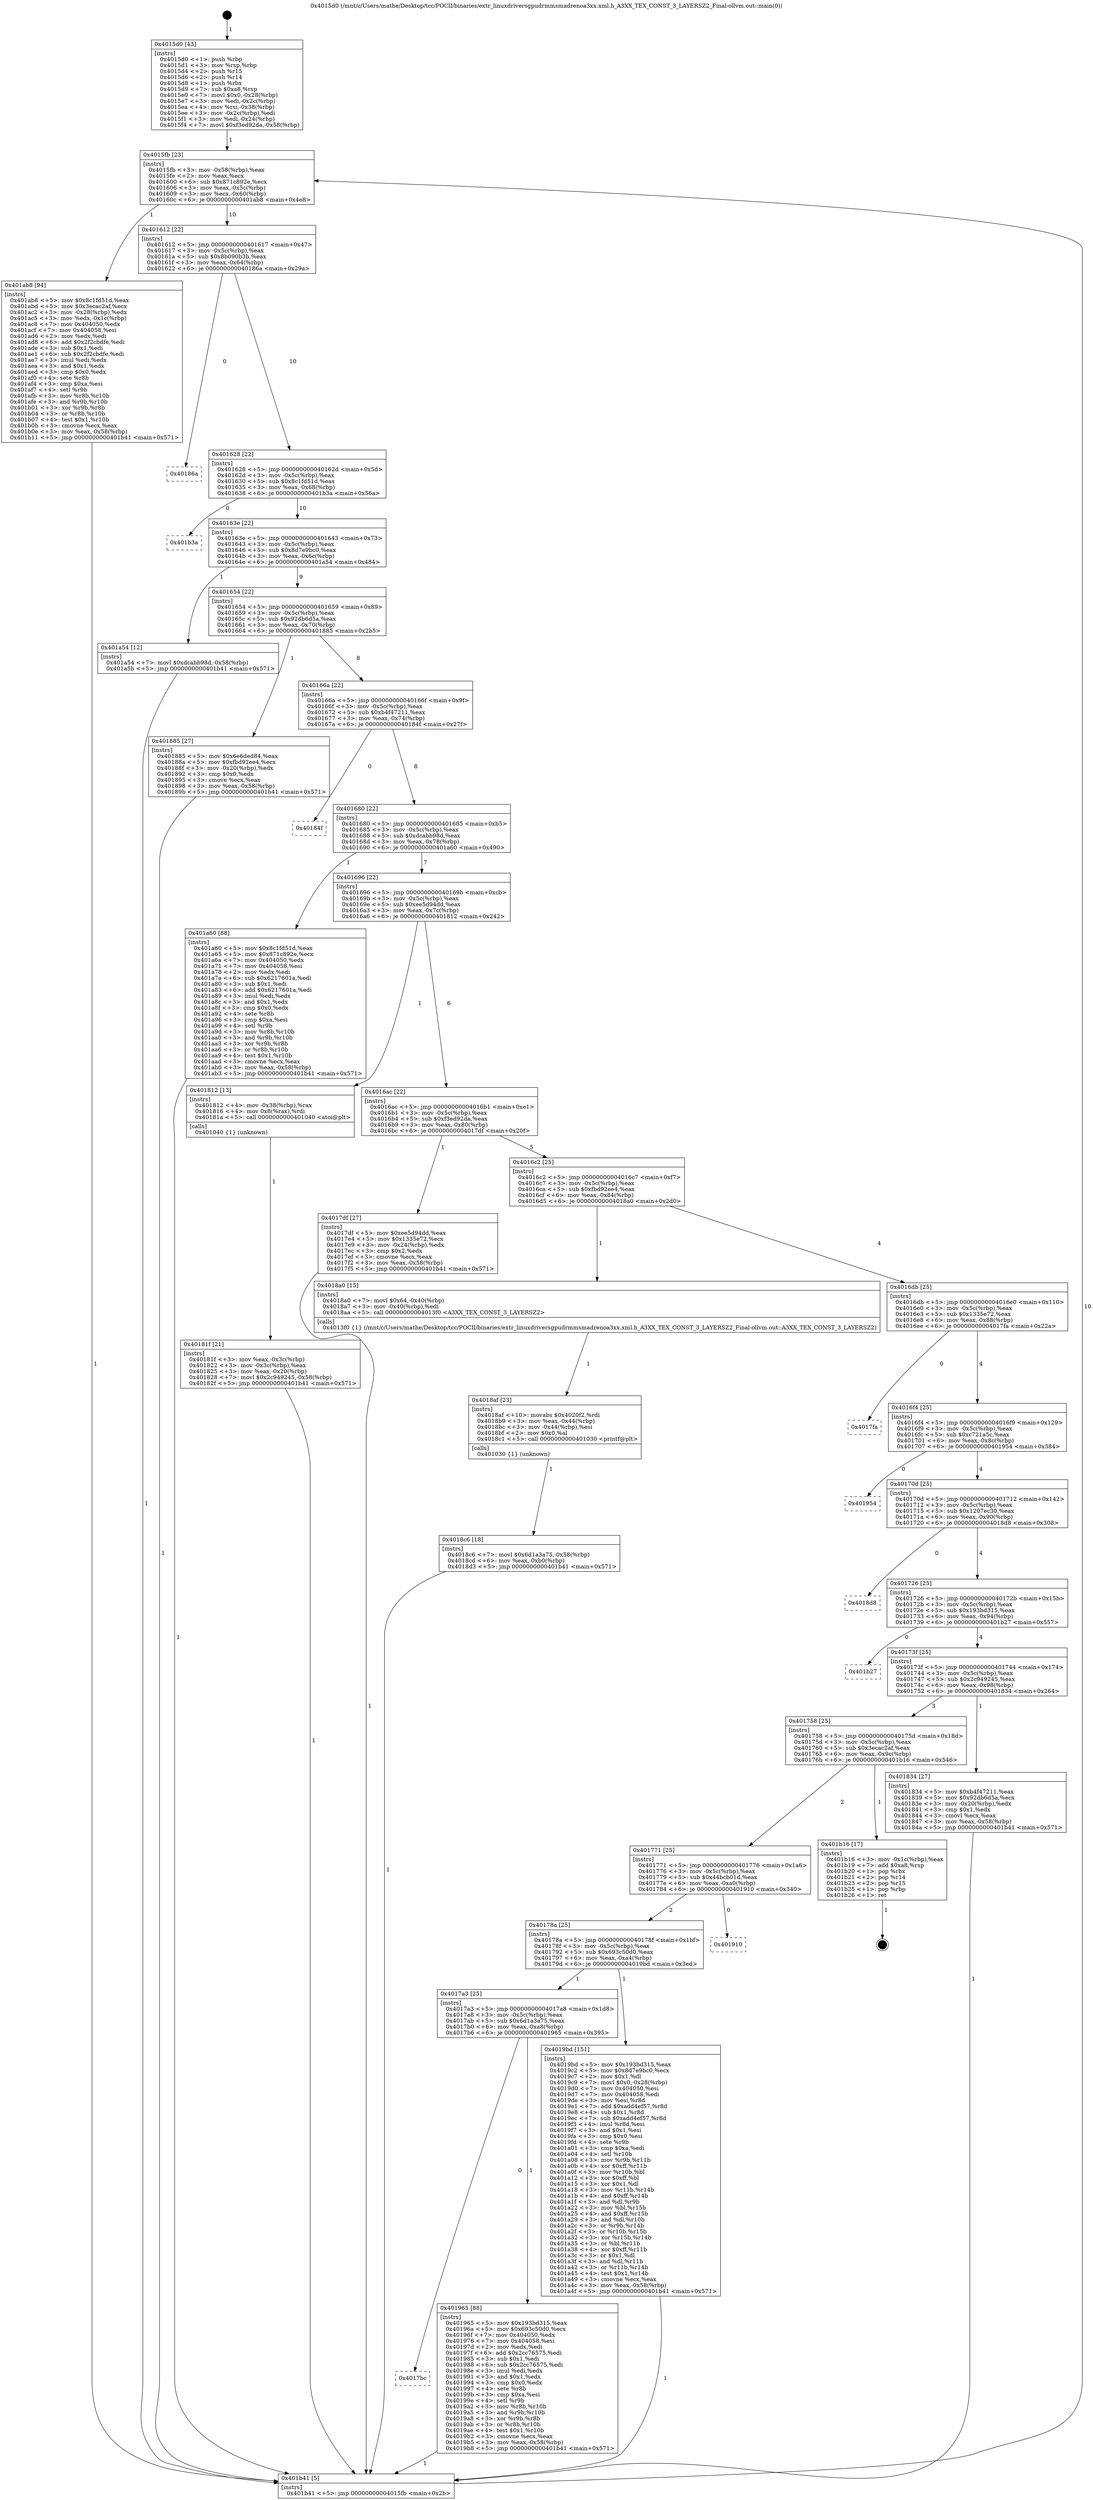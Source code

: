 digraph "0x4015d0" {
  label = "0x4015d0 (/mnt/c/Users/mathe/Desktop/tcc/POCII/binaries/extr_linuxdriversgpudrmmsmadrenoa3xx.xml.h_A3XX_TEX_CONST_3_LAYERSZ2_Final-ollvm.out::main(0))"
  labelloc = "t"
  node[shape=record]

  Entry [label="",width=0.3,height=0.3,shape=circle,fillcolor=black,style=filled]
  "0x4015fb" [label="{
     0x4015fb [23]\l
     | [instrs]\l
     &nbsp;&nbsp;0x4015fb \<+3\>: mov -0x58(%rbp),%eax\l
     &nbsp;&nbsp;0x4015fe \<+2\>: mov %eax,%ecx\l
     &nbsp;&nbsp;0x401600 \<+6\>: sub $0x871c892e,%ecx\l
     &nbsp;&nbsp;0x401606 \<+3\>: mov %eax,-0x5c(%rbp)\l
     &nbsp;&nbsp;0x401609 \<+3\>: mov %ecx,-0x60(%rbp)\l
     &nbsp;&nbsp;0x40160c \<+6\>: je 0000000000401ab8 \<main+0x4e8\>\l
  }"]
  "0x401ab8" [label="{
     0x401ab8 [94]\l
     | [instrs]\l
     &nbsp;&nbsp;0x401ab8 \<+5\>: mov $0x8c1fd51d,%eax\l
     &nbsp;&nbsp;0x401abd \<+5\>: mov $0x3ecac2af,%ecx\l
     &nbsp;&nbsp;0x401ac2 \<+3\>: mov -0x28(%rbp),%edx\l
     &nbsp;&nbsp;0x401ac5 \<+3\>: mov %edx,-0x1c(%rbp)\l
     &nbsp;&nbsp;0x401ac8 \<+7\>: mov 0x404050,%edx\l
     &nbsp;&nbsp;0x401acf \<+7\>: mov 0x404058,%esi\l
     &nbsp;&nbsp;0x401ad6 \<+2\>: mov %edx,%edi\l
     &nbsp;&nbsp;0x401ad8 \<+6\>: add $0x2f2cbdfe,%edi\l
     &nbsp;&nbsp;0x401ade \<+3\>: sub $0x1,%edi\l
     &nbsp;&nbsp;0x401ae1 \<+6\>: sub $0x2f2cbdfe,%edi\l
     &nbsp;&nbsp;0x401ae7 \<+3\>: imul %edi,%edx\l
     &nbsp;&nbsp;0x401aea \<+3\>: and $0x1,%edx\l
     &nbsp;&nbsp;0x401aed \<+3\>: cmp $0x0,%edx\l
     &nbsp;&nbsp;0x401af0 \<+4\>: sete %r8b\l
     &nbsp;&nbsp;0x401af4 \<+3\>: cmp $0xa,%esi\l
     &nbsp;&nbsp;0x401af7 \<+4\>: setl %r9b\l
     &nbsp;&nbsp;0x401afb \<+3\>: mov %r8b,%r10b\l
     &nbsp;&nbsp;0x401afe \<+3\>: and %r9b,%r10b\l
     &nbsp;&nbsp;0x401b01 \<+3\>: xor %r9b,%r8b\l
     &nbsp;&nbsp;0x401b04 \<+3\>: or %r8b,%r10b\l
     &nbsp;&nbsp;0x401b07 \<+4\>: test $0x1,%r10b\l
     &nbsp;&nbsp;0x401b0b \<+3\>: cmovne %ecx,%eax\l
     &nbsp;&nbsp;0x401b0e \<+3\>: mov %eax,-0x58(%rbp)\l
     &nbsp;&nbsp;0x401b11 \<+5\>: jmp 0000000000401b41 \<main+0x571\>\l
  }"]
  "0x401612" [label="{
     0x401612 [22]\l
     | [instrs]\l
     &nbsp;&nbsp;0x401612 \<+5\>: jmp 0000000000401617 \<main+0x47\>\l
     &nbsp;&nbsp;0x401617 \<+3\>: mov -0x5c(%rbp),%eax\l
     &nbsp;&nbsp;0x40161a \<+5\>: sub $0x8b090b3b,%eax\l
     &nbsp;&nbsp;0x40161f \<+3\>: mov %eax,-0x64(%rbp)\l
     &nbsp;&nbsp;0x401622 \<+6\>: je 000000000040186a \<main+0x29a\>\l
  }"]
  Exit [label="",width=0.3,height=0.3,shape=circle,fillcolor=black,style=filled,peripheries=2]
  "0x40186a" [label="{
     0x40186a\l
  }", style=dashed]
  "0x401628" [label="{
     0x401628 [22]\l
     | [instrs]\l
     &nbsp;&nbsp;0x401628 \<+5\>: jmp 000000000040162d \<main+0x5d\>\l
     &nbsp;&nbsp;0x40162d \<+3\>: mov -0x5c(%rbp),%eax\l
     &nbsp;&nbsp;0x401630 \<+5\>: sub $0x8c1fd51d,%eax\l
     &nbsp;&nbsp;0x401635 \<+3\>: mov %eax,-0x68(%rbp)\l
     &nbsp;&nbsp;0x401638 \<+6\>: je 0000000000401b3a \<main+0x56a\>\l
  }"]
  "0x4017bc" [label="{
     0x4017bc\l
  }", style=dashed]
  "0x401b3a" [label="{
     0x401b3a\l
  }", style=dashed]
  "0x40163e" [label="{
     0x40163e [22]\l
     | [instrs]\l
     &nbsp;&nbsp;0x40163e \<+5\>: jmp 0000000000401643 \<main+0x73\>\l
     &nbsp;&nbsp;0x401643 \<+3\>: mov -0x5c(%rbp),%eax\l
     &nbsp;&nbsp;0x401646 \<+5\>: sub $0x8d7e9bc0,%eax\l
     &nbsp;&nbsp;0x40164b \<+3\>: mov %eax,-0x6c(%rbp)\l
     &nbsp;&nbsp;0x40164e \<+6\>: je 0000000000401a54 \<main+0x484\>\l
  }"]
  "0x401965" [label="{
     0x401965 [88]\l
     | [instrs]\l
     &nbsp;&nbsp;0x401965 \<+5\>: mov $0x193bd315,%eax\l
     &nbsp;&nbsp;0x40196a \<+5\>: mov $0x693c50d0,%ecx\l
     &nbsp;&nbsp;0x40196f \<+7\>: mov 0x404050,%edx\l
     &nbsp;&nbsp;0x401976 \<+7\>: mov 0x404058,%esi\l
     &nbsp;&nbsp;0x40197d \<+2\>: mov %edx,%edi\l
     &nbsp;&nbsp;0x40197f \<+6\>: add $0x2cc76575,%edi\l
     &nbsp;&nbsp;0x401985 \<+3\>: sub $0x1,%edi\l
     &nbsp;&nbsp;0x401988 \<+6\>: sub $0x2cc76575,%edi\l
     &nbsp;&nbsp;0x40198e \<+3\>: imul %edi,%edx\l
     &nbsp;&nbsp;0x401991 \<+3\>: and $0x1,%edx\l
     &nbsp;&nbsp;0x401994 \<+3\>: cmp $0x0,%edx\l
     &nbsp;&nbsp;0x401997 \<+4\>: sete %r8b\l
     &nbsp;&nbsp;0x40199b \<+3\>: cmp $0xa,%esi\l
     &nbsp;&nbsp;0x40199e \<+4\>: setl %r9b\l
     &nbsp;&nbsp;0x4019a2 \<+3\>: mov %r8b,%r10b\l
     &nbsp;&nbsp;0x4019a5 \<+3\>: and %r9b,%r10b\l
     &nbsp;&nbsp;0x4019a8 \<+3\>: xor %r9b,%r8b\l
     &nbsp;&nbsp;0x4019ab \<+3\>: or %r8b,%r10b\l
     &nbsp;&nbsp;0x4019ae \<+4\>: test $0x1,%r10b\l
     &nbsp;&nbsp;0x4019b2 \<+3\>: cmovne %ecx,%eax\l
     &nbsp;&nbsp;0x4019b5 \<+3\>: mov %eax,-0x58(%rbp)\l
     &nbsp;&nbsp;0x4019b8 \<+5\>: jmp 0000000000401b41 \<main+0x571\>\l
  }"]
  "0x401a54" [label="{
     0x401a54 [12]\l
     | [instrs]\l
     &nbsp;&nbsp;0x401a54 \<+7\>: movl $0xdcabb98d,-0x58(%rbp)\l
     &nbsp;&nbsp;0x401a5b \<+5\>: jmp 0000000000401b41 \<main+0x571\>\l
  }"]
  "0x401654" [label="{
     0x401654 [22]\l
     | [instrs]\l
     &nbsp;&nbsp;0x401654 \<+5\>: jmp 0000000000401659 \<main+0x89\>\l
     &nbsp;&nbsp;0x401659 \<+3\>: mov -0x5c(%rbp),%eax\l
     &nbsp;&nbsp;0x40165c \<+5\>: sub $0x92db6d5a,%eax\l
     &nbsp;&nbsp;0x401661 \<+3\>: mov %eax,-0x70(%rbp)\l
     &nbsp;&nbsp;0x401664 \<+6\>: je 0000000000401885 \<main+0x2b5\>\l
  }"]
  "0x4017a3" [label="{
     0x4017a3 [25]\l
     | [instrs]\l
     &nbsp;&nbsp;0x4017a3 \<+5\>: jmp 00000000004017a8 \<main+0x1d8\>\l
     &nbsp;&nbsp;0x4017a8 \<+3\>: mov -0x5c(%rbp),%eax\l
     &nbsp;&nbsp;0x4017ab \<+5\>: sub $0x6d1a3a75,%eax\l
     &nbsp;&nbsp;0x4017b0 \<+6\>: mov %eax,-0xa8(%rbp)\l
     &nbsp;&nbsp;0x4017b6 \<+6\>: je 0000000000401965 \<main+0x395\>\l
  }"]
  "0x401885" [label="{
     0x401885 [27]\l
     | [instrs]\l
     &nbsp;&nbsp;0x401885 \<+5\>: mov $0x6e6ded84,%eax\l
     &nbsp;&nbsp;0x40188a \<+5\>: mov $0xfbd92ee4,%ecx\l
     &nbsp;&nbsp;0x40188f \<+3\>: mov -0x20(%rbp),%edx\l
     &nbsp;&nbsp;0x401892 \<+3\>: cmp $0x0,%edx\l
     &nbsp;&nbsp;0x401895 \<+3\>: cmove %ecx,%eax\l
     &nbsp;&nbsp;0x401898 \<+3\>: mov %eax,-0x58(%rbp)\l
     &nbsp;&nbsp;0x40189b \<+5\>: jmp 0000000000401b41 \<main+0x571\>\l
  }"]
  "0x40166a" [label="{
     0x40166a [22]\l
     | [instrs]\l
     &nbsp;&nbsp;0x40166a \<+5\>: jmp 000000000040166f \<main+0x9f\>\l
     &nbsp;&nbsp;0x40166f \<+3\>: mov -0x5c(%rbp),%eax\l
     &nbsp;&nbsp;0x401672 \<+5\>: sub $0xb4f47211,%eax\l
     &nbsp;&nbsp;0x401677 \<+3\>: mov %eax,-0x74(%rbp)\l
     &nbsp;&nbsp;0x40167a \<+6\>: je 000000000040184f \<main+0x27f\>\l
  }"]
  "0x4019bd" [label="{
     0x4019bd [151]\l
     | [instrs]\l
     &nbsp;&nbsp;0x4019bd \<+5\>: mov $0x193bd315,%eax\l
     &nbsp;&nbsp;0x4019c2 \<+5\>: mov $0x8d7e9bc0,%ecx\l
     &nbsp;&nbsp;0x4019c7 \<+2\>: mov $0x1,%dl\l
     &nbsp;&nbsp;0x4019c9 \<+7\>: movl $0x0,-0x28(%rbp)\l
     &nbsp;&nbsp;0x4019d0 \<+7\>: mov 0x404050,%esi\l
     &nbsp;&nbsp;0x4019d7 \<+7\>: mov 0x404058,%edi\l
     &nbsp;&nbsp;0x4019de \<+3\>: mov %esi,%r8d\l
     &nbsp;&nbsp;0x4019e1 \<+7\>: add $0xadd4ef57,%r8d\l
     &nbsp;&nbsp;0x4019e8 \<+4\>: sub $0x1,%r8d\l
     &nbsp;&nbsp;0x4019ec \<+7\>: sub $0xadd4ef57,%r8d\l
     &nbsp;&nbsp;0x4019f3 \<+4\>: imul %r8d,%esi\l
     &nbsp;&nbsp;0x4019f7 \<+3\>: and $0x1,%esi\l
     &nbsp;&nbsp;0x4019fa \<+3\>: cmp $0x0,%esi\l
     &nbsp;&nbsp;0x4019fd \<+4\>: sete %r9b\l
     &nbsp;&nbsp;0x401a01 \<+3\>: cmp $0xa,%edi\l
     &nbsp;&nbsp;0x401a04 \<+4\>: setl %r10b\l
     &nbsp;&nbsp;0x401a08 \<+3\>: mov %r9b,%r11b\l
     &nbsp;&nbsp;0x401a0b \<+4\>: xor $0xff,%r11b\l
     &nbsp;&nbsp;0x401a0f \<+3\>: mov %r10b,%bl\l
     &nbsp;&nbsp;0x401a12 \<+3\>: xor $0xff,%bl\l
     &nbsp;&nbsp;0x401a15 \<+3\>: xor $0x1,%dl\l
     &nbsp;&nbsp;0x401a18 \<+3\>: mov %r11b,%r14b\l
     &nbsp;&nbsp;0x401a1b \<+4\>: and $0xff,%r14b\l
     &nbsp;&nbsp;0x401a1f \<+3\>: and %dl,%r9b\l
     &nbsp;&nbsp;0x401a22 \<+3\>: mov %bl,%r15b\l
     &nbsp;&nbsp;0x401a25 \<+4\>: and $0xff,%r15b\l
     &nbsp;&nbsp;0x401a29 \<+3\>: and %dl,%r10b\l
     &nbsp;&nbsp;0x401a2c \<+3\>: or %r9b,%r14b\l
     &nbsp;&nbsp;0x401a2f \<+3\>: or %r10b,%r15b\l
     &nbsp;&nbsp;0x401a32 \<+3\>: xor %r15b,%r14b\l
     &nbsp;&nbsp;0x401a35 \<+3\>: or %bl,%r11b\l
     &nbsp;&nbsp;0x401a38 \<+4\>: xor $0xff,%r11b\l
     &nbsp;&nbsp;0x401a3c \<+3\>: or $0x1,%dl\l
     &nbsp;&nbsp;0x401a3f \<+3\>: and %dl,%r11b\l
     &nbsp;&nbsp;0x401a42 \<+3\>: or %r11b,%r14b\l
     &nbsp;&nbsp;0x401a45 \<+4\>: test $0x1,%r14b\l
     &nbsp;&nbsp;0x401a49 \<+3\>: cmovne %ecx,%eax\l
     &nbsp;&nbsp;0x401a4c \<+3\>: mov %eax,-0x58(%rbp)\l
     &nbsp;&nbsp;0x401a4f \<+5\>: jmp 0000000000401b41 \<main+0x571\>\l
  }"]
  "0x40184f" [label="{
     0x40184f\l
  }", style=dashed]
  "0x401680" [label="{
     0x401680 [22]\l
     | [instrs]\l
     &nbsp;&nbsp;0x401680 \<+5\>: jmp 0000000000401685 \<main+0xb5\>\l
     &nbsp;&nbsp;0x401685 \<+3\>: mov -0x5c(%rbp),%eax\l
     &nbsp;&nbsp;0x401688 \<+5\>: sub $0xdcabb98d,%eax\l
     &nbsp;&nbsp;0x40168d \<+3\>: mov %eax,-0x78(%rbp)\l
     &nbsp;&nbsp;0x401690 \<+6\>: je 0000000000401a60 \<main+0x490\>\l
  }"]
  "0x40178a" [label="{
     0x40178a [25]\l
     | [instrs]\l
     &nbsp;&nbsp;0x40178a \<+5\>: jmp 000000000040178f \<main+0x1bf\>\l
     &nbsp;&nbsp;0x40178f \<+3\>: mov -0x5c(%rbp),%eax\l
     &nbsp;&nbsp;0x401792 \<+5\>: sub $0x693c50d0,%eax\l
     &nbsp;&nbsp;0x401797 \<+6\>: mov %eax,-0xa4(%rbp)\l
     &nbsp;&nbsp;0x40179d \<+6\>: je 00000000004019bd \<main+0x3ed\>\l
  }"]
  "0x401a60" [label="{
     0x401a60 [88]\l
     | [instrs]\l
     &nbsp;&nbsp;0x401a60 \<+5\>: mov $0x8c1fd51d,%eax\l
     &nbsp;&nbsp;0x401a65 \<+5\>: mov $0x871c892e,%ecx\l
     &nbsp;&nbsp;0x401a6a \<+7\>: mov 0x404050,%edx\l
     &nbsp;&nbsp;0x401a71 \<+7\>: mov 0x404058,%esi\l
     &nbsp;&nbsp;0x401a78 \<+2\>: mov %edx,%edi\l
     &nbsp;&nbsp;0x401a7a \<+6\>: sub $0x6217601a,%edi\l
     &nbsp;&nbsp;0x401a80 \<+3\>: sub $0x1,%edi\l
     &nbsp;&nbsp;0x401a83 \<+6\>: add $0x6217601a,%edi\l
     &nbsp;&nbsp;0x401a89 \<+3\>: imul %edi,%edx\l
     &nbsp;&nbsp;0x401a8c \<+3\>: and $0x1,%edx\l
     &nbsp;&nbsp;0x401a8f \<+3\>: cmp $0x0,%edx\l
     &nbsp;&nbsp;0x401a92 \<+4\>: sete %r8b\l
     &nbsp;&nbsp;0x401a96 \<+3\>: cmp $0xa,%esi\l
     &nbsp;&nbsp;0x401a99 \<+4\>: setl %r9b\l
     &nbsp;&nbsp;0x401a9d \<+3\>: mov %r8b,%r10b\l
     &nbsp;&nbsp;0x401aa0 \<+3\>: and %r9b,%r10b\l
     &nbsp;&nbsp;0x401aa3 \<+3\>: xor %r9b,%r8b\l
     &nbsp;&nbsp;0x401aa6 \<+3\>: or %r8b,%r10b\l
     &nbsp;&nbsp;0x401aa9 \<+4\>: test $0x1,%r10b\l
     &nbsp;&nbsp;0x401aad \<+3\>: cmovne %ecx,%eax\l
     &nbsp;&nbsp;0x401ab0 \<+3\>: mov %eax,-0x58(%rbp)\l
     &nbsp;&nbsp;0x401ab3 \<+5\>: jmp 0000000000401b41 \<main+0x571\>\l
  }"]
  "0x401696" [label="{
     0x401696 [22]\l
     | [instrs]\l
     &nbsp;&nbsp;0x401696 \<+5\>: jmp 000000000040169b \<main+0xcb\>\l
     &nbsp;&nbsp;0x40169b \<+3\>: mov -0x5c(%rbp),%eax\l
     &nbsp;&nbsp;0x40169e \<+5\>: sub $0xee5d94dd,%eax\l
     &nbsp;&nbsp;0x4016a3 \<+3\>: mov %eax,-0x7c(%rbp)\l
     &nbsp;&nbsp;0x4016a6 \<+6\>: je 0000000000401812 \<main+0x242\>\l
  }"]
  "0x401910" [label="{
     0x401910\l
  }", style=dashed]
  "0x401812" [label="{
     0x401812 [13]\l
     | [instrs]\l
     &nbsp;&nbsp;0x401812 \<+4\>: mov -0x38(%rbp),%rax\l
     &nbsp;&nbsp;0x401816 \<+4\>: mov 0x8(%rax),%rdi\l
     &nbsp;&nbsp;0x40181a \<+5\>: call 0000000000401040 \<atoi@plt\>\l
     | [calls]\l
     &nbsp;&nbsp;0x401040 \{1\} (unknown)\l
  }"]
  "0x4016ac" [label="{
     0x4016ac [22]\l
     | [instrs]\l
     &nbsp;&nbsp;0x4016ac \<+5\>: jmp 00000000004016b1 \<main+0xe1\>\l
     &nbsp;&nbsp;0x4016b1 \<+3\>: mov -0x5c(%rbp),%eax\l
     &nbsp;&nbsp;0x4016b4 \<+5\>: sub $0xf3ed92da,%eax\l
     &nbsp;&nbsp;0x4016b9 \<+3\>: mov %eax,-0x80(%rbp)\l
     &nbsp;&nbsp;0x4016bc \<+6\>: je 00000000004017df \<main+0x20f\>\l
  }"]
  "0x401771" [label="{
     0x401771 [25]\l
     | [instrs]\l
     &nbsp;&nbsp;0x401771 \<+5\>: jmp 0000000000401776 \<main+0x1a6\>\l
     &nbsp;&nbsp;0x401776 \<+3\>: mov -0x5c(%rbp),%eax\l
     &nbsp;&nbsp;0x401779 \<+5\>: sub $0x44bcb01d,%eax\l
     &nbsp;&nbsp;0x40177e \<+6\>: mov %eax,-0xa0(%rbp)\l
     &nbsp;&nbsp;0x401784 \<+6\>: je 0000000000401910 \<main+0x340\>\l
  }"]
  "0x4017df" [label="{
     0x4017df [27]\l
     | [instrs]\l
     &nbsp;&nbsp;0x4017df \<+5\>: mov $0xee5d94dd,%eax\l
     &nbsp;&nbsp;0x4017e4 \<+5\>: mov $0x1335e72,%ecx\l
     &nbsp;&nbsp;0x4017e9 \<+3\>: mov -0x24(%rbp),%edx\l
     &nbsp;&nbsp;0x4017ec \<+3\>: cmp $0x2,%edx\l
     &nbsp;&nbsp;0x4017ef \<+3\>: cmovne %ecx,%eax\l
     &nbsp;&nbsp;0x4017f2 \<+3\>: mov %eax,-0x58(%rbp)\l
     &nbsp;&nbsp;0x4017f5 \<+5\>: jmp 0000000000401b41 \<main+0x571\>\l
  }"]
  "0x4016c2" [label="{
     0x4016c2 [25]\l
     | [instrs]\l
     &nbsp;&nbsp;0x4016c2 \<+5\>: jmp 00000000004016c7 \<main+0xf7\>\l
     &nbsp;&nbsp;0x4016c7 \<+3\>: mov -0x5c(%rbp),%eax\l
     &nbsp;&nbsp;0x4016ca \<+5\>: sub $0xfbd92ee4,%eax\l
     &nbsp;&nbsp;0x4016cf \<+6\>: mov %eax,-0x84(%rbp)\l
     &nbsp;&nbsp;0x4016d5 \<+6\>: je 00000000004018a0 \<main+0x2d0\>\l
  }"]
  "0x401b41" [label="{
     0x401b41 [5]\l
     | [instrs]\l
     &nbsp;&nbsp;0x401b41 \<+5\>: jmp 00000000004015fb \<main+0x2b\>\l
  }"]
  "0x4015d0" [label="{
     0x4015d0 [43]\l
     | [instrs]\l
     &nbsp;&nbsp;0x4015d0 \<+1\>: push %rbp\l
     &nbsp;&nbsp;0x4015d1 \<+3\>: mov %rsp,%rbp\l
     &nbsp;&nbsp;0x4015d4 \<+2\>: push %r15\l
     &nbsp;&nbsp;0x4015d6 \<+2\>: push %r14\l
     &nbsp;&nbsp;0x4015d8 \<+1\>: push %rbx\l
     &nbsp;&nbsp;0x4015d9 \<+7\>: sub $0xa8,%rsp\l
     &nbsp;&nbsp;0x4015e0 \<+7\>: movl $0x0,-0x28(%rbp)\l
     &nbsp;&nbsp;0x4015e7 \<+3\>: mov %edi,-0x2c(%rbp)\l
     &nbsp;&nbsp;0x4015ea \<+4\>: mov %rsi,-0x38(%rbp)\l
     &nbsp;&nbsp;0x4015ee \<+3\>: mov -0x2c(%rbp),%edi\l
     &nbsp;&nbsp;0x4015f1 \<+3\>: mov %edi,-0x24(%rbp)\l
     &nbsp;&nbsp;0x4015f4 \<+7\>: movl $0xf3ed92da,-0x58(%rbp)\l
  }"]
  "0x40181f" [label="{
     0x40181f [21]\l
     | [instrs]\l
     &nbsp;&nbsp;0x40181f \<+3\>: mov %eax,-0x3c(%rbp)\l
     &nbsp;&nbsp;0x401822 \<+3\>: mov -0x3c(%rbp),%eax\l
     &nbsp;&nbsp;0x401825 \<+3\>: mov %eax,-0x20(%rbp)\l
     &nbsp;&nbsp;0x401828 \<+7\>: movl $0x2c949245,-0x58(%rbp)\l
     &nbsp;&nbsp;0x40182f \<+5\>: jmp 0000000000401b41 \<main+0x571\>\l
  }"]
  "0x401b16" [label="{
     0x401b16 [17]\l
     | [instrs]\l
     &nbsp;&nbsp;0x401b16 \<+3\>: mov -0x1c(%rbp),%eax\l
     &nbsp;&nbsp;0x401b19 \<+7\>: add $0xa8,%rsp\l
     &nbsp;&nbsp;0x401b20 \<+1\>: pop %rbx\l
     &nbsp;&nbsp;0x401b21 \<+2\>: pop %r14\l
     &nbsp;&nbsp;0x401b23 \<+2\>: pop %r15\l
     &nbsp;&nbsp;0x401b25 \<+1\>: pop %rbp\l
     &nbsp;&nbsp;0x401b26 \<+1\>: ret\l
  }"]
  "0x4018a0" [label="{
     0x4018a0 [15]\l
     | [instrs]\l
     &nbsp;&nbsp;0x4018a0 \<+7\>: movl $0x64,-0x40(%rbp)\l
     &nbsp;&nbsp;0x4018a7 \<+3\>: mov -0x40(%rbp),%edi\l
     &nbsp;&nbsp;0x4018aa \<+5\>: call 00000000004013f0 \<A3XX_TEX_CONST_3_LAYERSZ2\>\l
     | [calls]\l
     &nbsp;&nbsp;0x4013f0 \{1\} (/mnt/c/Users/mathe/Desktop/tcc/POCII/binaries/extr_linuxdriversgpudrmmsmadrenoa3xx.xml.h_A3XX_TEX_CONST_3_LAYERSZ2_Final-ollvm.out::A3XX_TEX_CONST_3_LAYERSZ2)\l
  }"]
  "0x4016db" [label="{
     0x4016db [25]\l
     | [instrs]\l
     &nbsp;&nbsp;0x4016db \<+5\>: jmp 00000000004016e0 \<main+0x110\>\l
     &nbsp;&nbsp;0x4016e0 \<+3\>: mov -0x5c(%rbp),%eax\l
     &nbsp;&nbsp;0x4016e3 \<+5\>: sub $0x1335e72,%eax\l
     &nbsp;&nbsp;0x4016e8 \<+6\>: mov %eax,-0x88(%rbp)\l
     &nbsp;&nbsp;0x4016ee \<+6\>: je 00000000004017fa \<main+0x22a\>\l
  }"]
  "0x4018c6" [label="{
     0x4018c6 [18]\l
     | [instrs]\l
     &nbsp;&nbsp;0x4018c6 \<+7\>: movl $0x6d1a3a75,-0x58(%rbp)\l
     &nbsp;&nbsp;0x4018cd \<+6\>: mov %eax,-0xb0(%rbp)\l
     &nbsp;&nbsp;0x4018d3 \<+5\>: jmp 0000000000401b41 \<main+0x571\>\l
  }"]
  "0x4017fa" [label="{
     0x4017fa\l
  }", style=dashed]
  "0x4016f4" [label="{
     0x4016f4 [25]\l
     | [instrs]\l
     &nbsp;&nbsp;0x4016f4 \<+5\>: jmp 00000000004016f9 \<main+0x129\>\l
     &nbsp;&nbsp;0x4016f9 \<+3\>: mov -0x5c(%rbp),%eax\l
     &nbsp;&nbsp;0x4016fc \<+5\>: sub $0xc721a5c,%eax\l
     &nbsp;&nbsp;0x401701 \<+6\>: mov %eax,-0x8c(%rbp)\l
     &nbsp;&nbsp;0x401707 \<+6\>: je 0000000000401954 \<main+0x384\>\l
  }"]
  "0x4018af" [label="{
     0x4018af [23]\l
     | [instrs]\l
     &nbsp;&nbsp;0x4018af \<+10\>: movabs $0x4020f2,%rdi\l
     &nbsp;&nbsp;0x4018b9 \<+3\>: mov %eax,-0x44(%rbp)\l
     &nbsp;&nbsp;0x4018bc \<+3\>: mov -0x44(%rbp),%esi\l
     &nbsp;&nbsp;0x4018bf \<+2\>: mov $0x0,%al\l
     &nbsp;&nbsp;0x4018c1 \<+5\>: call 0000000000401030 \<printf@plt\>\l
     | [calls]\l
     &nbsp;&nbsp;0x401030 \{1\} (unknown)\l
  }"]
  "0x401954" [label="{
     0x401954\l
  }", style=dashed]
  "0x40170d" [label="{
     0x40170d [25]\l
     | [instrs]\l
     &nbsp;&nbsp;0x40170d \<+5\>: jmp 0000000000401712 \<main+0x142\>\l
     &nbsp;&nbsp;0x401712 \<+3\>: mov -0x5c(%rbp),%eax\l
     &nbsp;&nbsp;0x401715 \<+5\>: sub $0x1207ec30,%eax\l
     &nbsp;&nbsp;0x40171a \<+6\>: mov %eax,-0x90(%rbp)\l
     &nbsp;&nbsp;0x401720 \<+6\>: je 00000000004018d8 \<main+0x308\>\l
  }"]
  "0x401758" [label="{
     0x401758 [25]\l
     | [instrs]\l
     &nbsp;&nbsp;0x401758 \<+5\>: jmp 000000000040175d \<main+0x18d\>\l
     &nbsp;&nbsp;0x40175d \<+3\>: mov -0x5c(%rbp),%eax\l
     &nbsp;&nbsp;0x401760 \<+5\>: sub $0x3ecac2af,%eax\l
     &nbsp;&nbsp;0x401765 \<+6\>: mov %eax,-0x9c(%rbp)\l
     &nbsp;&nbsp;0x40176b \<+6\>: je 0000000000401b16 \<main+0x546\>\l
  }"]
  "0x4018d8" [label="{
     0x4018d8\l
  }", style=dashed]
  "0x401726" [label="{
     0x401726 [25]\l
     | [instrs]\l
     &nbsp;&nbsp;0x401726 \<+5\>: jmp 000000000040172b \<main+0x15b\>\l
     &nbsp;&nbsp;0x40172b \<+3\>: mov -0x5c(%rbp),%eax\l
     &nbsp;&nbsp;0x40172e \<+5\>: sub $0x193bd315,%eax\l
     &nbsp;&nbsp;0x401733 \<+6\>: mov %eax,-0x94(%rbp)\l
     &nbsp;&nbsp;0x401739 \<+6\>: je 0000000000401b27 \<main+0x557\>\l
  }"]
  "0x401834" [label="{
     0x401834 [27]\l
     | [instrs]\l
     &nbsp;&nbsp;0x401834 \<+5\>: mov $0xb4f47211,%eax\l
     &nbsp;&nbsp;0x401839 \<+5\>: mov $0x92db6d5a,%ecx\l
     &nbsp;&nbsp;0x40183e \<+3\>: mov -0x20(%rbp),%edx\l
     &nbsp;&nbsp;0x401841 \<+3\>: cmp $0x1,%edx\l
     &nbsp;&nbsp;0x401844 \<+3\>: cmovl %ecx,%eax\l
     &nbsp;&nbsp;0x401847 \<+3\>: mov %eax,-0x58(%rbp)\l
     &nbsp;&nbsp;0x40184a \<+5\>: jmp 0000000000401b41 \<main+0x571\>\l
  }"]
  "0x401b27" [label="{
     0x401b27\l
  }", style=dashed]
  "0x40173f" [label="{
     0x40173f [25]\l
     | [instrs]\l
     &nbsp;&nbsp;0x40173f \<+5\>: jmp 0000000000401744 \<main+0x174\>\l
     &nbsp;&nbsp;0x401744 \<+3\>: mov -0x5c(%rbp),%eax\l
     &nbsp;&nbsp;0x401747 \<+5\>: sub $0x2c949245,%eax\l
     &nbsp;&nbsp;0x40174c \<+6\>: mov %eax,-0x98(%rbp)\l
     &nbsp;&nbsp;0x401752 \<+6\>: je 0000000000401834 \<main+0x264\>\l
  }"]
  Entry -> "0x4015d0" [label=" 1"]
  "0x4015fb" -> "0x401ab8" [label=" 1"]
  "0x4015fb" -> "0x401612" [label=" 10"]
  "0x401b16" -> Exit [label=" 1"]
  "0x401612" -> "0x40186a" [label=" 0"]
  "0x401612" -> "0x401628" [label=" 10"]
  "0x401ab8" -> "0x401b41" [label=" 1"]
  "0x401628" -> "0x401b3a" [label=" 0"]
  "0x401628" -> "0x40163e" [label=" 10"]
  "0x401a60" -> "0x401b41" [label=" 1"]
  "0x40163e" -> "0x401a54" [label=" 1"]
  "0x40163e" -> "0x401654" [label=" 9"]
  "0x401a54" -> "0x401b41" [label=" 1"]
  "0x401654" -> "0x401885" [label=" 1"]
  "0x401654" -> "0x40166a" [label=" 8"]
  "0x401965" -> "0x401b41" [label=" 1"]
  "0x40166a" -> "0x40184f" [label=" 0"]
  "0x40166a" -> "0x401680" [label=" 8"]
  "0x4017a3" -> "0x4017bc" [label=" 0"]
  "0x401680" -> "0x401a60" [label=" 1"]
  "0x401680" -> "0x401696" [label=" 7"]
  "0x4019bd" -> "0x401b41" [label=" 1"]
  "0x401696" -> "0x401812" [label=" 1"]
  "0x401696" -> "0x4016ac" [label=" 6"]
  "0x40178a" -> "0x4017a3" [label=" 1"]
  "0x4016ac" -> "0x4017df" [label=" 1"]
  "0x4016ac" -> "0x4016c2" [label=" 5"]
  "0x4017df" -> "0x401b41" [label=" 1"]
  "0x4015d0" -> "0x4015fb" [label=" 1"]
  "0x401b41" -> "0x4015fb" [label=" 10"]
  "0x401812" -> "0x40181f" [label=" 1"]
  "0x40181f" -> "0x401b41" [label=" 1"]
  "0x4017a3" -> "0x401965" [label=" 1"]
  "0x4016c2" -> "0x4018a0" [label=" 1"]
  "0x4016c2" -> "0x4016db" [label=" 4"]
  "0x401771" -> "0x40178a" [label=" 2"]
  "0x4016db" -> "0x4017fa" [label=" 0"]
  "0x4016db" -> "0x4016f4" [label=" 4"]
  "0x40178a" -> "0x4019bd" [label=" 1"]
  "0x4016f4" -> "0x401954" [label=" 0"]
  "0x4016f4" -> "0x40170d" [label=" 4"]
  "0x401758" -> "0x401771" [label=" 2"]
  "0x40170d" -> "0x4018d8" [label=" 0"]
  "0x40170d" -> "0x401726" [label=" 4"]
  "0x401758" -> "0x401b16" [label=" 1"]
  "0x401726" -> "0x401b27" [label=" 0"]
  "0x401726" -> "0x40173f" [label=" 4"]
  "0x401771" -> "0x401910" [label=" 0"]
  "0x40173f" -> "0x401834" [label=" 1"]
  "0x40173f" -> "0x401758" [label=" 3"]
  "0x401834" -> "0x401b41" [label=" 1"]
  "0x401885" -> "0x401b41" [label=" 1"]
  "0x4018a0" -> "0x4018af" [label=" 1"]
  "0x4018af" -> "0x4018c6" [label=" 1"]
  "0x4018c6" -> "0x401b41" [label=" 1"]
}
